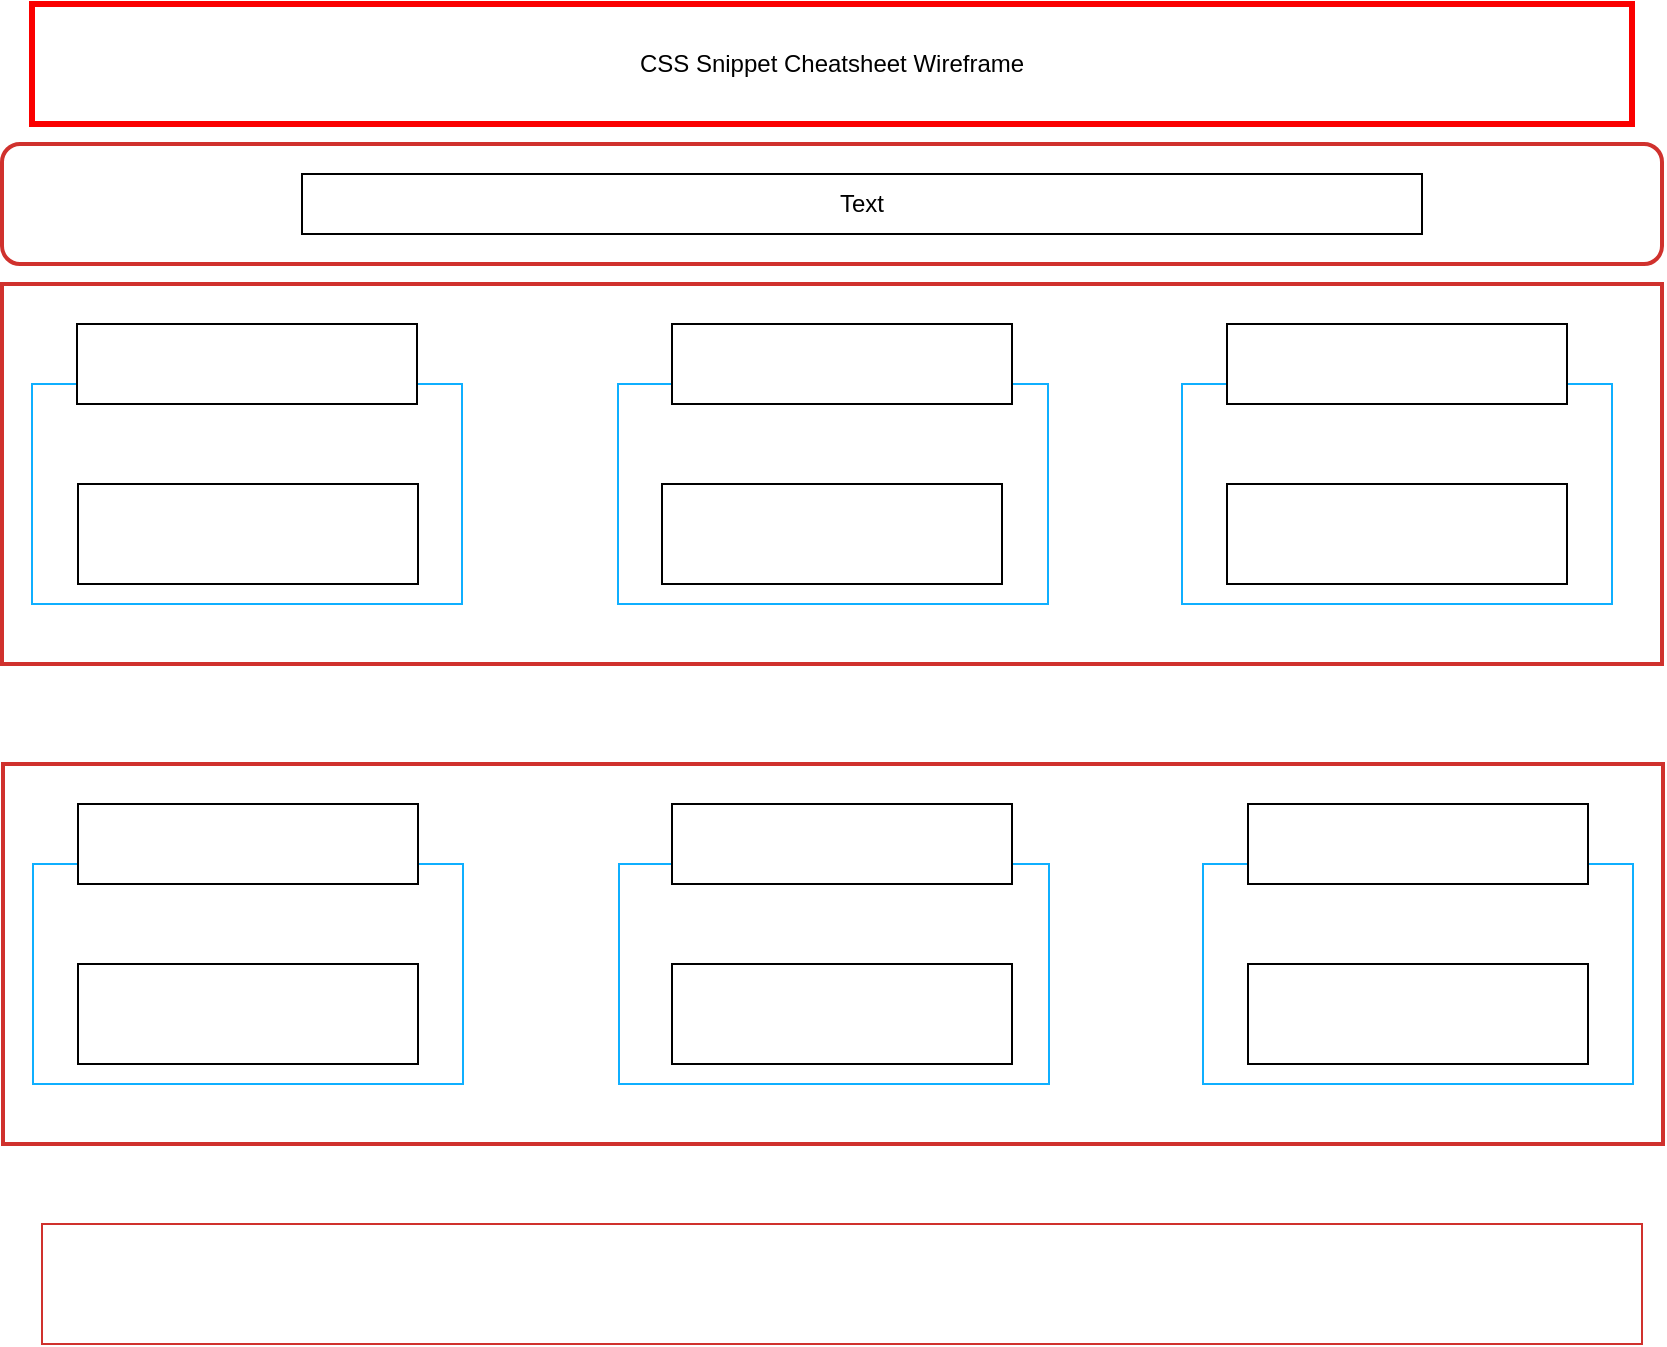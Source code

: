 <mxfile version="24.7.1" type="github">
  <diagram name="Page-1" id="EBnV9wr1LTwAM5x9KeIg">
    <mxGraphModel dx="1434" dy="738" grid="1" gridSize="10" guides="1" tooltips="1" connect="1" arrows="1" fold="1" page="1" pageScale="1" pageWidth="850" pageHeight="1100" math="0" shadow="0">
      <root>
        <mxCell id="0" />
        <mxCell id="1" parent="0" />
        <mxCell id="92qH2JE5vl13Fvh1KZTf-10" value="" style="rounded=1;whiteSpace=wrap;html=1;strokeColor=#D0312D;strokeWidth=2;perimeterSpacing=1;" vertex="1" parent="1">
          <mxGeometry x="10" y="80" width="830" height="60" as="geometry" />
        </mxCell>
        <mxCell id="92qH2JE5vl13Fvh1KZTf-1" value="" style="rounded=0;whiteSpace=wrap;html=1;labelBorderColor=#D0312D;fillColor=none;strokeColor=#fa0000;strokeWidth=3;" vertex="1" parent="1">
          <mxGeometry x="25" y="10" width="800" height="60" as="geometry" />
        </mxCell>
        <mxCell id="92qH2JE5vl13Fvh1KZTf-2" value="" style="rounded=0;whiteSpace=wrap;html=1;" vertex="1" parent="1">
          <mxGeometry x="160" y="95" width="560" height="30" as="geometry" />
        </mxCell>
        <mxCell id="92qH2JE5vl13Fvh1KZTf-9" value="CSS Snippet Cheatsheet Wireframe" style="text;html=1;align=center;verticalAlign=middle;whiteSpace=wrap;rounded=0;" vertex="1" parent="1">
          <mxGeometry x="105" y="25" width="640" height="30" as="geometry" />
        </mxCell>
        <mxCell id="92qH2JE5vl13Fvh1KZTf-11" value="" style="rounded=0;whiteSpace=wrap;html=1;fillColor=none;strokeColor=#D0312D;strokeWidth=2;" vertex="1" parent="1">
          <mxGeometry x="10" y="150" width="830" height="190" as="geometry" />
        </mxCell>
        <mxCell id="92qH2JE5vl13Fvh1KZTf-12" value="Text" style="text;html=1;align=center;verticalAlign=middle;whiteSpace=wrap;rounded=0;strokeColor=none;" vertex="1" parent="1">
          <mxGeometry x="160" y="95" width="560" height="30" as="geometry" />
        </mxCell>
        <mxCell id="92qH2JE5vl13Fvh1KZTf-15" value="" style="rounded=0;whiteSpace=wrap;html=1;strokeColor=#0FAFFF;" vertex="1" parent="1">
          <mxGeometry x="25" y="200" width="215" height="110" as="geometry" />
        </mxCell>
        <mxCell id="92qH2JE5vl13Fvh1KZTf-16" value="" style="rounded=0;whiteSpace=wrap;html=1;strokeColor=#0FAFFF;" vertex="1" parent="1">
          <mxGeometry x="318" y="200" width="215" height="110" as="geometry" />
        </mxCell>
        <mxCell id="92qH2JE5vl13Fvh1KZTf-18" value="" style="rounded=0;whiteSpace=wrap;html=1;fillColor=none;strokeColor=#D0312D;strokeWidth=2;" vertex="1" parent="1">
          <mxGeometry x="10.5" y="390" width="830" height="190" as="geometry" />
        </mxCell>
        <mxCell id="92qH2JE5vl13Fvh1KZTf-19" value="" style="rounded=0;whiteSpace=wrap;html=1;strokeColor=#0FAFFF;" vertex="1" parent="1">
          <mxGeometry x="25.5" y="440" width="215" height="110" as="geometry" />
        </mxCell>
        <mxCell id="92qH2JE5vl13Fvh1KZTf-20" value="" style="rounded=0;whiteSpace=wrap;html=1;strokeColor=#0FAFFF;" vertex="1" parent="1">
          <mxGeometry x="318.5" y="440" width="215" height="110" as="geometry" />
        </mxCell>
        <mxCell id="92qH2JE5vl13Fvh1KZTf-21" value="" style="rounded=0;whiteSpace=wrap;html=1;strokeColor=#0FAFFF;" vertex="1" parent="1">
          <mxGeometry x="610.5" y="440" width="215" height="110" as="geometry" />
        </mxCell>
        <mxCell id="92qH2JE5vl13Fvh1KZTf-22" value="" style="rounded=0;whiteSpace=wrap;html=1;labelBorderColor=default;strokeColor=#D0312D;" vertex="1" parent="1">
          <mxGeometry x="30" y="620" width="800" height="60" as="geometry" />
        </mxCell>
        <mxCell id="92qH2JE5vl13Fvh1KZTf-23" value="" style="rounded=0;whiteSpace=wrap;html=1;" vertex="1" parent="1">
          <mxGeometry x="47.5" y="170" width="170" height="40" as="geometry" />
        </mxCell>
        <mxCell id="92qH2JE5vl13Fvh1KZTf-25" value="" style="rounded=0;whiteSpace=wrap;html=1;" vertex="1" parent="1">
          <mxGeometry x="345" y="170" width="170" height="40" as="geometry" />
        </mxCell>
        <mxCell id="92qH2JE5vl13Fvh1KZTf-26" value="" style="rounded=0;whiteSpace=wrap;html=1;strokeColor=#0FAFFF;" vertex="1" parent="1">
          <mxGeometry x="600" y="200" width="215" height="110" as="geometry" />
        </mxCell>
        <mxCell id="92qH2JE5vl13Fvh1KZTf-27" value="" style="rounded=0;whiteSpace=wrap;html=1;" vertex="1" parent="1">
          <mxGeometry x="622.5" y="170" width="170" height="40" as="geometry" />
        </mxCell>
        <mxCell id="92qH2JE5vl13Fvh1KZTf-29" value="" style="rounded=0;whiteSpace=wrap;html=1;" vertex="1" parent="1">
          <mxGeometry x="633" y="410" width="170" height="40" as="geometry" />
        </mxCell>
        <mxCell id="92qH2JE5vl13Fvh1KZTf-30" value="" style="rounded=0;whiteSpace=wrap;html=1;" vertex="1" parent="1">
          <mxGeometry x="345" y="410" width="170" height="40" as="geometry" />
        </mxCell>
        <mxCell id="92qH2JE5vl13Fvh1KZTf-31" value="" style="rounded=0;whiteSpace=wrap;html=1;" vertex="1" parent="1">
          <mxGeometry x="48" y="410" width="170" height="40" as="geometry" />
        </mxCell>
        <mxCell id="92qH2JE5vl13Fvh1KZTf-32" value="" style="rounded=0;whiteSpace=wrap;html=1;" vertex="1" parent="1">
          <mxGeometry x="48" y="250" width="170" height="50" as="geometry" />
        </mxCell>
        <mxCell id="92qH2JE5vl13Fvh1KZTf-34" value="" style="rounded=0;whiteSpace=wrap;html=1;" vertex="1" parent="1">
          <mxGeometry x="633" y="490" width="170" height="50" as="geometry" />
        </mxCell>
        <mxCell id="92qH2JE5vl13Fvh1KZTf-35" value="" style="rounded=0;whiteSpace=wrap;html=1;" vertex="1" parent="1">
          <mxGeometry x="345" y="490" width="170" height="50" as="geometry" />
        </mxCell>
        <mxCell id="92qH2JE5vl13Fvh1KZTf-36" value="" style="rounded=0;whiteSpace=wrap;html=1;" vertex="1" parent="1">
          <mxGeometry x="48" y="490" width="170" height="50" as="geometry" />
        </mxCell>
        <mxCell id="92qH2JE5vl13Fvh1KZTf-37" value="" style="rounded=0;whiteSpace=wrap;html=1;" vertex="1" parent="1">
          <mxGeometry x="622.5" y="250" width="170" height="50" as="geometry" />
        </mxCell>
        <mxCell id="92qH2JE5vl13Fvh1KZTf-38" value="" style="rounded=0;whiteSpace=wrap;html=1;" vertex="1" parent="1">
          <mxGeometry x="340" y="250" width="170" height="50" as="geometry" />
        </mxCell>
      </root>
    </mxGraphModel>
  </diagram>
</mxfile>
